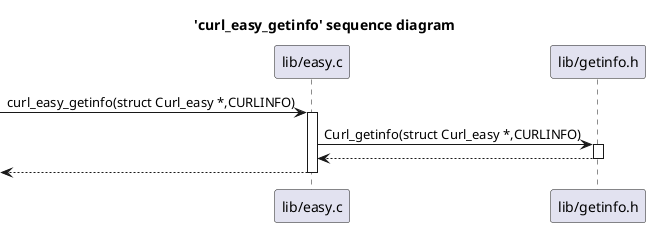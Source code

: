 @startuml
title 'curl_easy_getinfo' sequence diagram
participant "lib/easy.c" as C_0000988842405508541997
[-> C_0000988842405508541997 : curl_easy_getinfo(struct Curl_easy *,CURLINFO)
activate C_0000988842405508541997
participant "lib/getinfo.h" as C_0000573158124675412536
C_0000988842405508541997 -> C_0000573158124675412536 [[https://github.com/curl/curl/blob/5691a6cf363242da38bd7e469b13a2e741a295c6/lib/easy.c#L827{}]] : Curl_getinfo(struct Curl_easy *,CURLINFO)
activate C_0000573158124675412536
C_0000573158124675412536 --> C_0000988842405508541997
deactivate C_0000573158124675412536
[<-- C_0000988842405508541997
deactivate C_0000988842405508541997

'Generated with clang-uml, version 0.5.0-6-gd305902
'LLVM version Ubuntu clang version 17.0.6 (++20231209124227+6009708b4367-1~exp1~20231209124336.77)
@enduml
